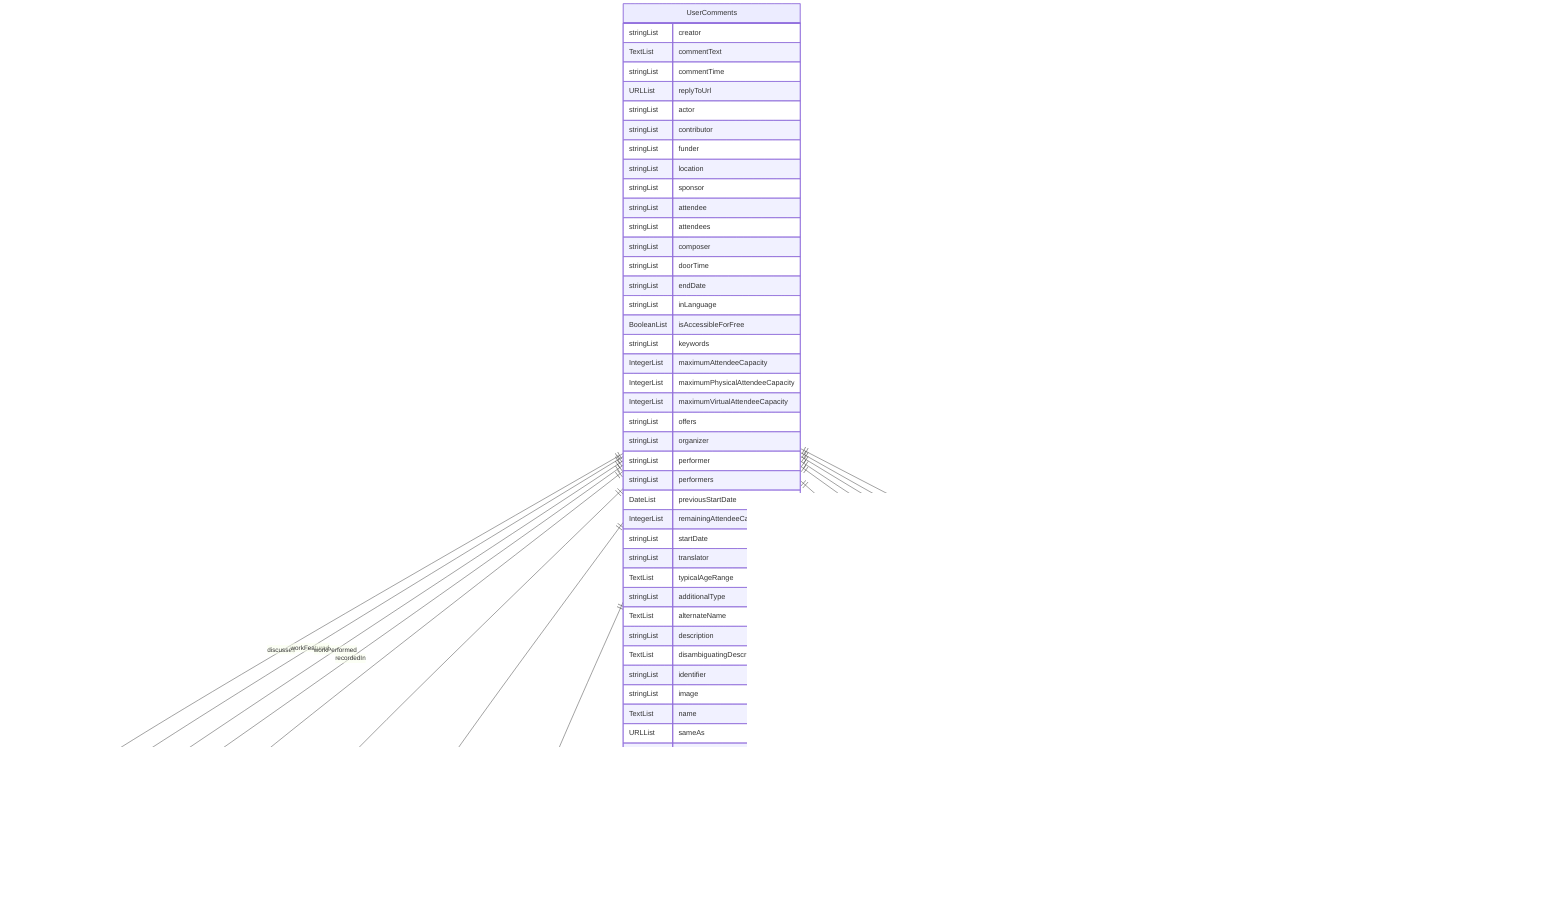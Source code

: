 erDiagram
UserComments {
    stringList creator  
    TextList commentText  
    stringList commentTime  
    URLList replyToUrl  
    stringList actor  
    stringList contributor  
    stringList funder  
    stringList location  
    stringList sponsor  
    stringList attendee  
    stringList attendees  
    stringList composer  
    stringList doorTime  
    stringList endDate  
    stringList inLanguage  
    BooleanList isAccessibleForFree  
    stringList keywords  
    IntegerList maximumAttendeeCapacity  
    IntegerList maximumPhysicalAttendeeCapacity  
    IntegerList maximumVirtualAttendeeCapacity  
    stringList offers  
    stringList organizer  
    stringList performer  
    stringList performers  
    DateList previousStartDate  
    IntegerList remainingAttendeeCapacity  
    stringList startDate  
    stringList translator  
    TextList typicalAgeRange  
    stringList additionalType  
    TextList alternateName  
    stringList description  
    TextList disambiguatingDescription  
    stringList identifier  
    stringList image  
    TextList name  
    URLList sameAs  
    stringList mainEntityOfPage  
    stringList subjectOf  
    URLList url  
}

UserComments ||--}o CreativeWork : "discusses"
UserComments ||--}o Thing : "about"
UserComments ||--}o Duration : "duration"
UserComments ||--}o CreativeWork : "workFeatured"
UserComments ||--}o CreativeWork : "workPerformed"
UserComments ||--}o AggregateRating : "aggregateRating"
UserComments ||--}o Audience : "audience"
UserComments ||--}o Person : "director"
UserComments ||--}o EventAttendanceModeEnumeration : "eventAttendanceMode"
UserComments ||--}o Schedule : "eventSchedule"
UserComments ||--}o EventStatusType : "eventStatus"
UserComments ||--}o Grant : "funding"
UserComments ||--}o CreativeWork : "recordedIn"
UserComments ||--}o Review : "review"
UserComments ||--}o Event : "subEvent"
UserComments ||--}o Event : "subEvents"
UserComments ||--}o Event : "superEvent"
UserComments ||--}o Action : "potentialAction"